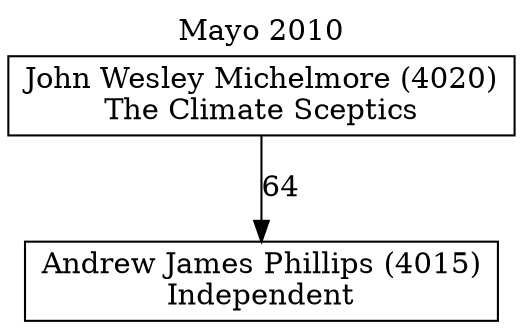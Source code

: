 // House preference flow
digraph "Andrew James Phillips (4015)_Mayo_2010" {
	graph [label="Mayo 2010" labelloc=t mclimit=10]
	node [shape=box]
	"Andrew James Phillips (4015)" [label="Andrew James Phillips (4015)
Independent"]
	"John Wesley Michelmore (4020)" [label="John Wesley Michelmore (4020)
The Climate Sceptics"]
	"John Wesley Michelmore (4020)" -> "Andrew James Phillips (4015)" [label=64]
}
